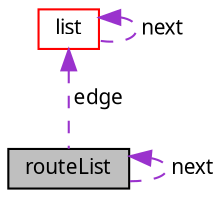 digraph "routeList"
{
  edge [fontname="Verdana",fontsize="10",labelfontname="Verdana",labelfontsize="10"];
  node [fontname="Verdana",fontsize="10",shape=record];
  Node1 [label="routeList",height=0.2,width=0.4,color="black", fillcolor="grey75", style="filled", fontcolor="black"];
  Node1 -> Node1 [dir="back",color="darkorchid3",fontsize="10",style="dashed",label=" next" ,fontname="Verdana"];
  Node2 -> Node1 [dir="back",color="darkorchid3",fontsize="10",style="dashed",label=" edge" ,fontname="Verdana"];
  Node2 [label="list",height=0.2,width=0.4,color="red", fillcolor="white", style="filled",URL="$structlist.html",tooltip="Structure storing neighbors of a vertix. "];
  Node2 -> Node2 [dir="back",color="darkorchid3",fontsize="10",style="dashed",label=" next" ,fontname="Verdana"];
}
